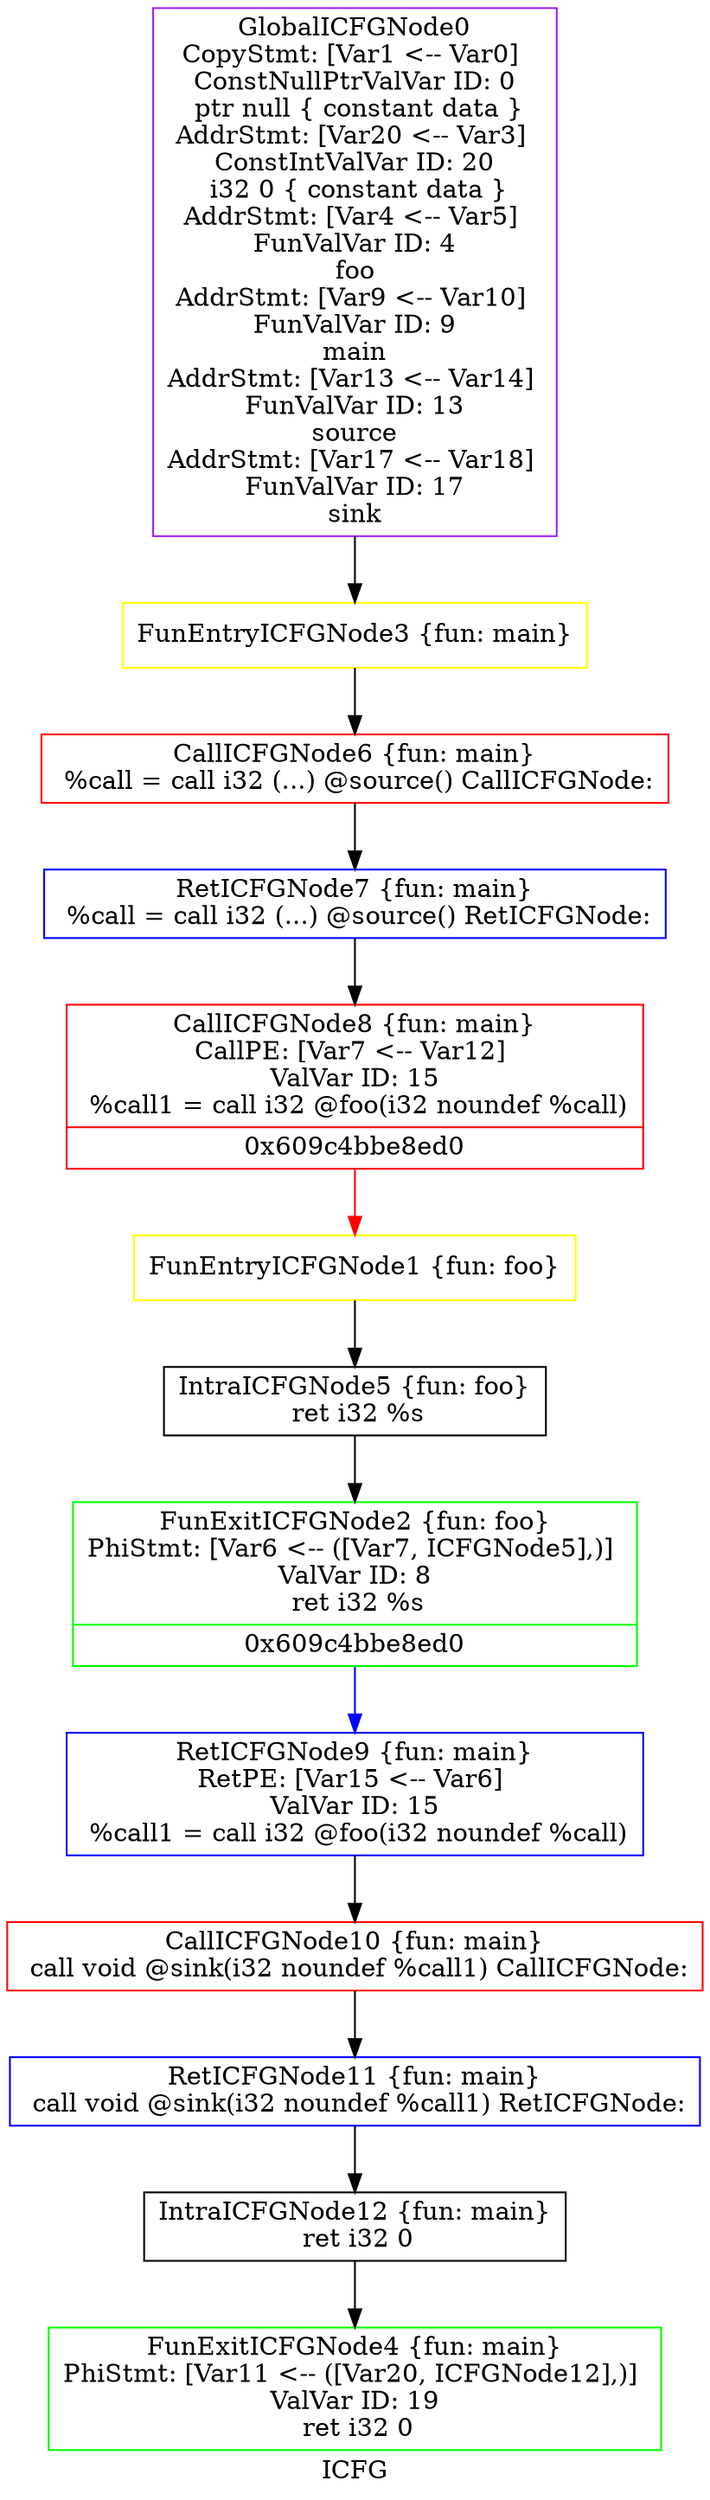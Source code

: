 digraph "ICFG" {
	label="ICFG";

	Node0x609c4bc10ab0 [shape=record,color=purple,label="{GlobalICFGNode0\nCopyStmt: [Var1 \<-- Var0]  \nConstNullPtrValVar ID: 0\n ptr null \{ constant data \}\nAddrStmt: [Var20 \<-- Var3]  \nConstIntValVar ID: 20\n i32 0 \{ constant data \}\nAddrStmt: [Var4 \<-- Var5]  \nFunValVar ID: 4\nfoo\nAddrStmt: [Var9 \<-- Var10]  \nFunValVar ID: 9\nmain\nAddrStmt: [Var13 \<-- Var14]  \nFunValVar ID: 13\nsource\nAddrStmt: [Var17 \<-- Var18]  \nFunValVar ID: 17\nsink}"];
	Node0x609c4bc10ab0 -> Node0x609c4bc58df0[style=solid];
	Node0x609c4bc368a0 [shape=record,color=yellow,label="{FunEntryICFGNode1 \{fun: foo\}}"];
	Node0x609c4bc368a0 -> Node0x609c4bbf5220[style=solid];
	Node0x609c4bc20dc0 [shape=record,color=green,label="{FunExitICFGNode2 \{fun: foo\}\nPhiStmt: [Var6 \<-- ([Var7, ICFGNode5],)]  \nValVar ID: 8\n   ret i32 %s |{<s0>0x609c4bbe8ed0}}"];
	Node0x609c4bc20dc0:s0 -> Node0x609c4bc24370[style=solid,color=blue];
	Node0x609c4bc58df0 [shape=record,color=yellow,label="{FunEntryICFGNode3 \{fun: main\}}"];
	Node0x609c4bc58df0 -> Node0x609c4bbe5ce0[style=solid];
	Node0x609c4bc35490 [shape=record,color=green,label="{FunExitICFGNode4 \{fun: main\}\nPhiStmt: [Var11 \<-- ([Var20, ICFGNode12],)]  \nValVar ID: 19\n   ret i32 0 }"];
	Node0x609c4bbf5220 [shape=record,color=black,label="{IntraICFGNode5 \{fun: foo\}\n   ret i32 %s }"];
	Node0x609c4bbf5220 -> Node0x609c4bc20dc0[style=solid];
	Node0x609c4bbe5ce0 [shape=record,color=red,label="{CallICFGNode6 \{fun: main\}\n   %call = call i32 (...) @source() CallICFGNode: }"];
	Node0x609c4bbe5ce0 -> Node0x609c4bc282c0[style=solid];
	Node0x609c4bc282c0 [shape=record,color=blue,label="{RetICFGNode7 \{fun: main\}\n   %call = call i32 (...) @source() RetICFGNode: }"];
	Node0x609c4bc282c0 -> Node0x609c4bbe8ed0[style=solid];
	Node0x609c4bbe8ed0 [shape=record,color=red,label="{CallICFGNode8 \{fun: main\}\nCallPE: [Var7 \<-- Var12]  \nValVar ID: 15\n   %call1 = call i32 @foo(i32 noundef %call) |{<s0>0x609c4bbe8ed0}}"];
	Node0x609c4bbe8ed0:s0 -> Node0x609c4bc368a0[style=solid,color=red];
	Node0x609c4bc24370 [shape=record,color=blue,label="{RetICFGNode9 \{fun: main\}\nRetPE: [Var15 \<-- Var6]  \nValVar ID: 15\n   %call1 = call i32 @foo(i32 noundef %call) }"];
	Node0x609c4bc24370 -> Node0x609c4bc0dff0[style=solid];
	Node0x609c4bc0dff0 [shape=record,color=red,label="{CallICFGNode10 \{fun: main\}\n   call void @sink(i32 noundef %call1) CallICFGNode: }"];
	Node0x609c4bc0dff0 -> Node0x609c4bc244e0[style=solid];
	Node0x609c4bc244e0 [shape=record,color=blue,label="{RetICFGNode11 \{fun: main\}\n   call void @sink(i32 noundef %call1) RetICFGNode: }"];
	Node0x609c4bc244e0 -> Node0x609c4bc24650[style=solid];
	Node0x609c4bc24650 [shape=record,color=black,label="{IntraICFGNode12 \{fun: main\}\n   ret i32 0 }"];
	Node0x609c4bc24650 -> Node0x609c4bc35490[style=solid];
}
